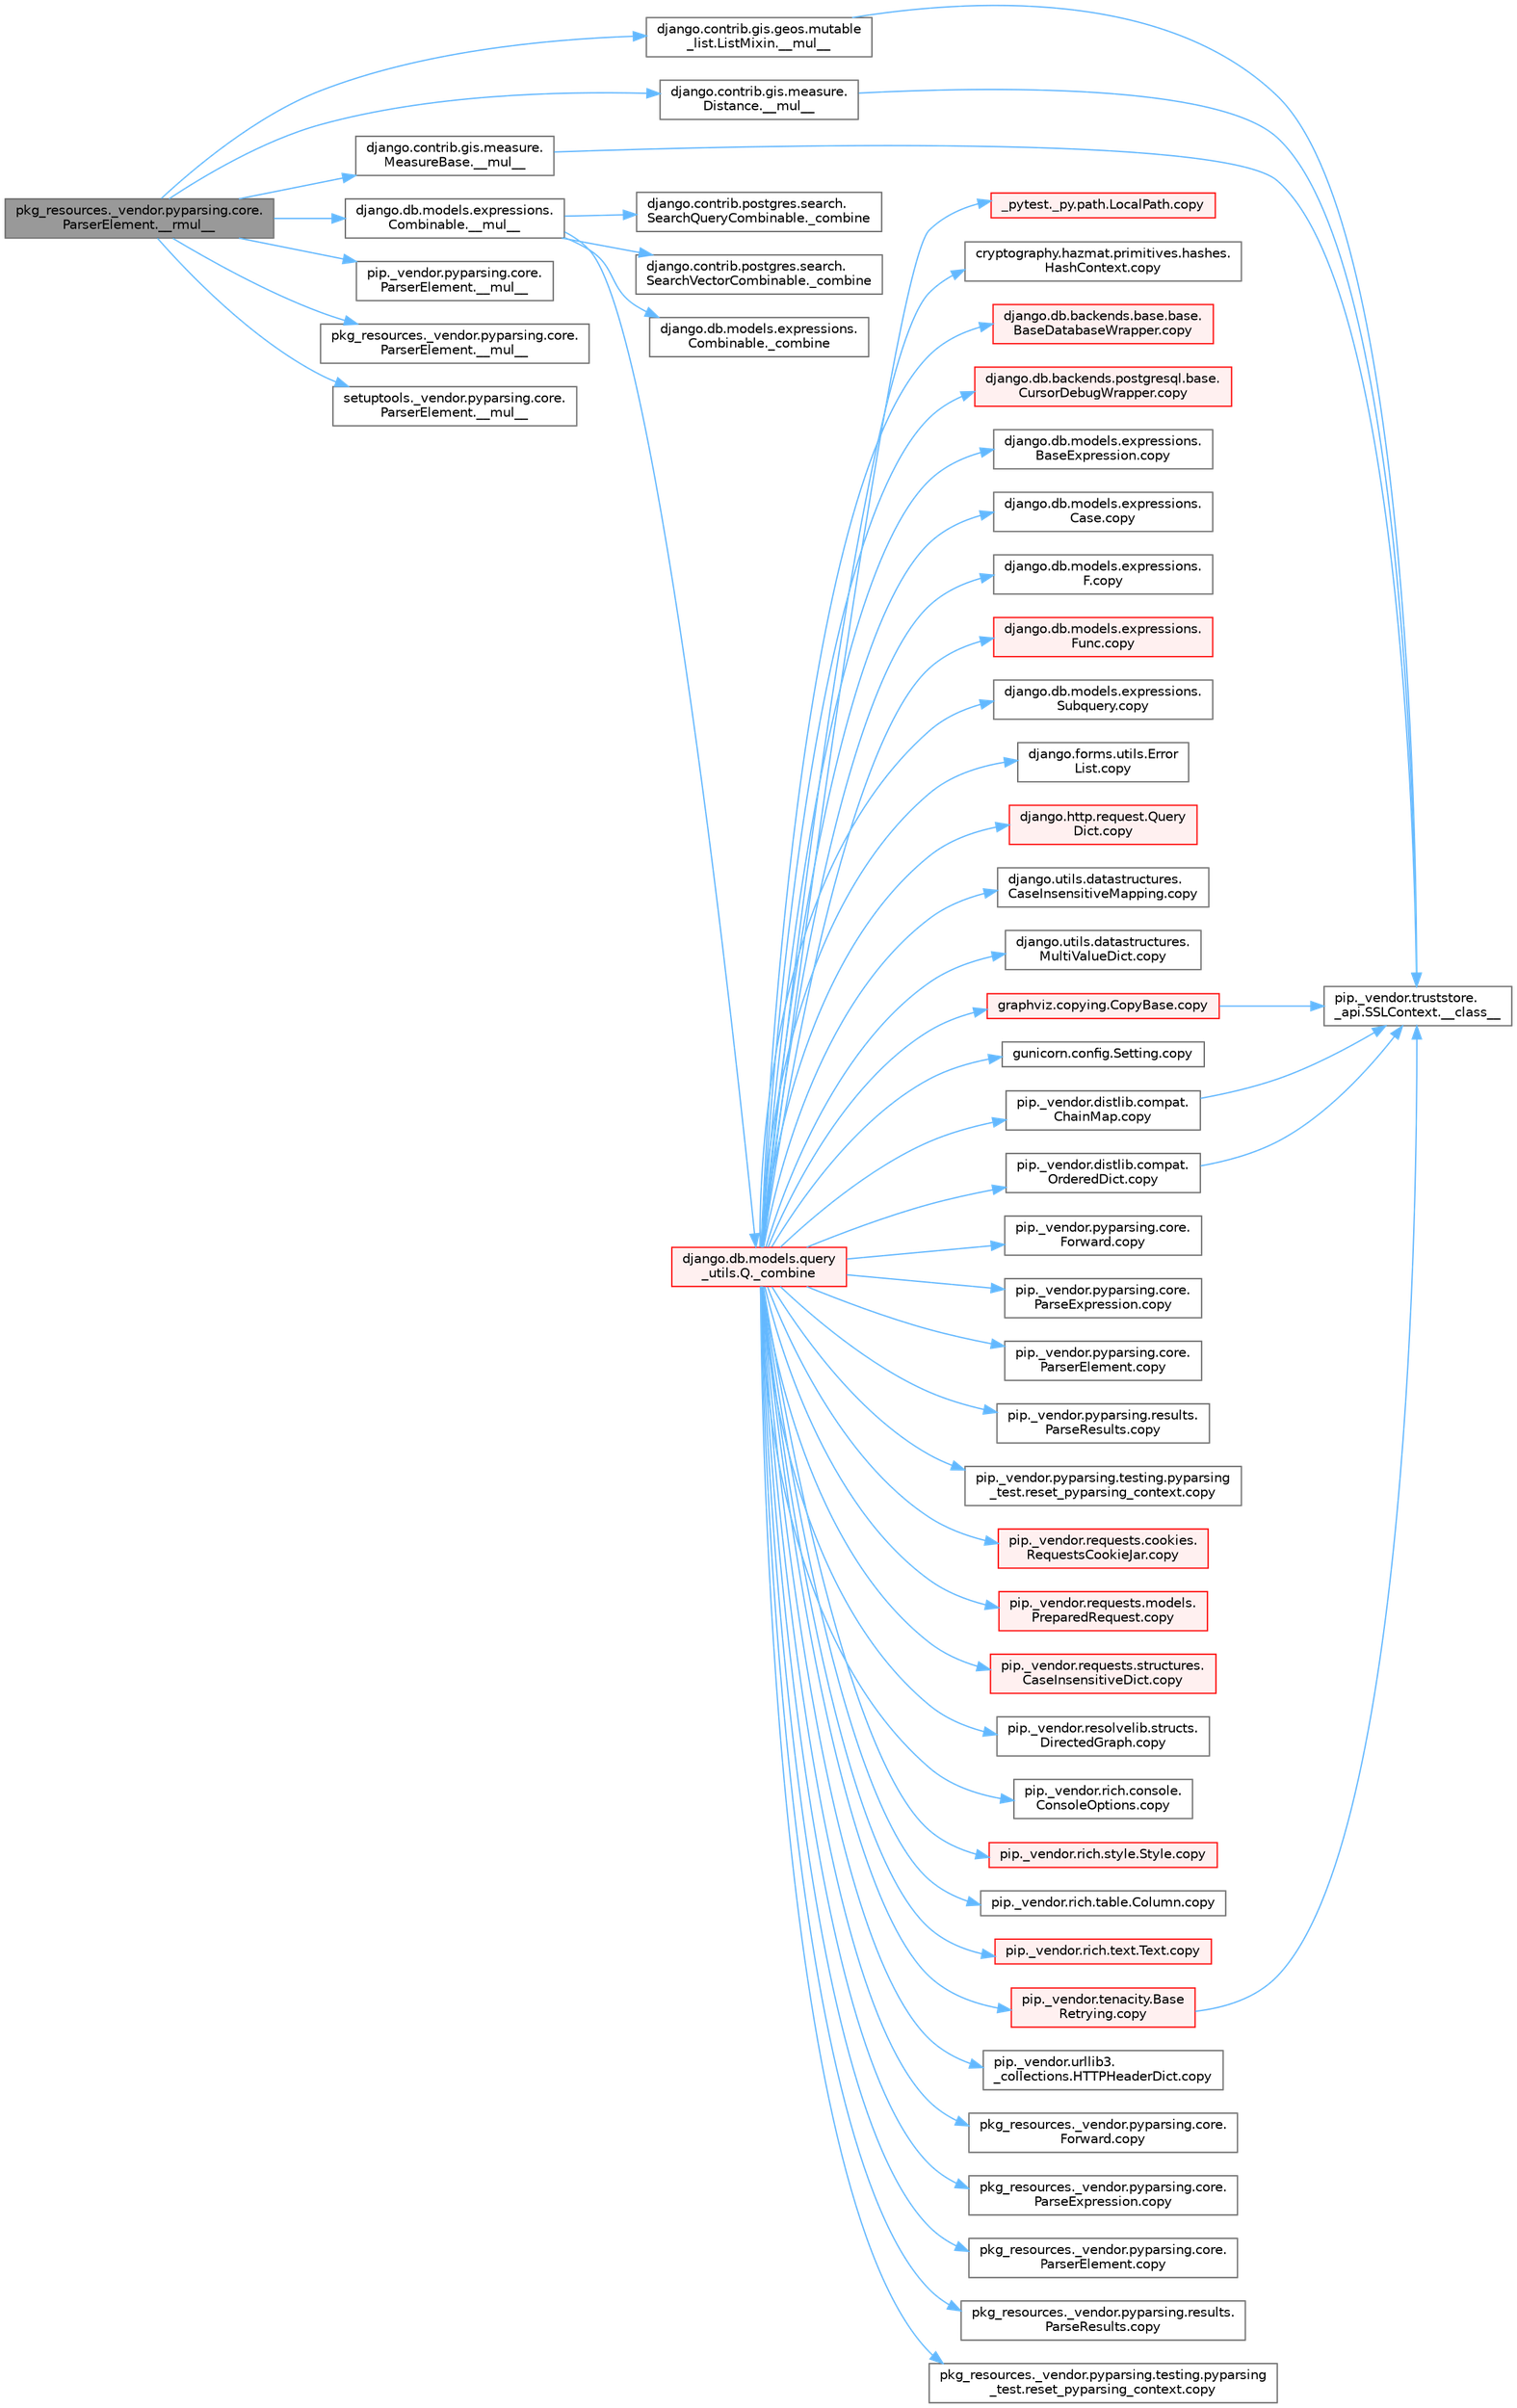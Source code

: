 digraph "pkg_resources._vendor.pyparsing.core.ParserElement.__rmul__"
{
 // LATEX_PDF_SIZE
  bgcolor="transparent";
  edge [fontname=Helvetica,fontsize=10,labelfontname=Helvetica,labelfontsize=10];
  node [fontname=Helvetica,fontsize=10,shape=box,height=0.2,width=0.4];
  rankdir="LR";
  Node1 [id="Node000001",label="pkg_resources._vendor.pyparsing.core.\lParserElement.__rmul__",height=0.2,width=0.4,color="gray40", fillcolor="grey60", style="filled", fontcolor="black",tooltip=" "];
  Node1 -> Node2 [id="edge1_Node000001_Node000002",color="steelblue1",style="solid",tooltip=" "];
  Node2 [id="Node000002",label="django.contrib.gis.geos.mutable\l_list.ListMixin.__mul__",height=0.2,width=0.4,color="grey40", fillcolor="white", style="filled",URL="$classdjango_1_1contrib_1_1gis_1_1geos_1_1mutable__list_1_1_list_mixin.html#a65ec623ca9e45659332cfe37a44f71b5",tooltip=" "];
  Node2 -> Node3 [id="edge2_Node000002_Node000003",color="steelblue1",style="solid",tooltip=" "];
  Node3 [id="Node000003",label="pip._vendor.truststore.\l_api.SSLContext.__class__",height=0.2,width=0.4,color="grey40", fillcolor="white", style="filled",URL="$classpip_1_1__vendor_1_1truststore_1_1__api_1_1_s_s_l_context.html#a530861514f31eabaa3f513557d6e66de",tooltip=" "];
  Node1 -> Node4 [id="edge3_Node000001_Node000004",color="steelblue1",style="solid",tooltip=" "];
  Node4 [id="Node000004",label="django.contrib.gis.measure.\lDistance.__mul__",height=0.2,width=0.4,color="grey40", fillcolor="white", style="filled",URL="$classdjango_1_1contrib_1_1gis_1_1measure_1_1_distance.html#ad3dfbecbb1ff310882b1d2ac777dec32",tooltip=" "];
  Node4 -> Node3 [id="edge4_Node000004_Node000003",color="steelblue1",style="solid",tooltip=" "];
  Node1 -> Node5 [id="edge5_Node000001_Node000005",color="steelblue1",style="solid",tooltip=" "];
  Node5 [id="Node000005",label="django.contrib.gis.measure.\lMeasureBase.__mul__",height=0.2,width=0.4,color="grey40", fillcolor="white", style="filled",URL="$classdjango_1_1contrib_1_1gis_1_1measure_1_1_measure_base.html#abfe39e56d3beec9b722828a3fb978ab9",tooltip=" "];
  Node5 -> Node3 [id="edge6_Node000005_Node000003",color="steelblue1",style="solid",tooltip=" "];
  Node1 -> Node6 [id="edge7_Node000001_Node000006",color="steelblue1",style="solid",tooltip=" "];
  Node6 [id="Node000006",label="django.db.models.expressions.\lCombinable.__mul__",height=0.2,width=0.4,color="grey40", fillcolor="white", style="filled",URL="$classdjango_1_1db_1_1models_1_1expressions_1_1_combinable.html#a18670e03ec4b2fc0eafb0782602b72ec",tooltip=" "];
  Node6 -> Node7 [id="edge8_Node000006_Node000007",color="steelblue1",style="solid",tooltip=" "];
  Node7 [id="Node000007",label="django.contrib.postgres.search.\lSearchQueryCombinable._combine",height=0.2,width=0.4,color="grey40", fillcolor="white", style="filled",URL="$classdjango_1_1contrib_1_1postgres_1_1search_1_1_search_query_combinable.html#abb7ad4ad4bec6eefe50957e94d7856f2",tooltip=" "];
  Node6 -> Node8 [id="edge9_Node000006_Node000008",color="steelblue1",style="solid",tooltip=" "];
  Node8 [id="Node000008",label="django.contrib.postgres.search.\lSearchVectorCombinable._combine",height=0.2,width=0.4,color="grey40", fillcolor="white", style="filled",URL="$classdjango_1_1contrib_1_1postgres_1_1search_1_1_search_vector_combinable.html#a329f1e8420a918bf56aec49d1656327e",tooltip=" "];
  Node6 -> Node9 [id="edge10_Node000006_Node000009",color="steelblue1",style="solid",tooltip=" "];
  Node9 [id="Node000009",label="django.db.models.expressions.\lCombinable._combine",height=0.2,width=0.4,color="grey40", fillcolor="white", style="filled",URL="$classdjango_1_1db_1_1models_1_1expressions_1_1_combinable.html#afc7daba011f43a45cce55385455c8176",tooltip=" "];
  Node6 -> Node10 [id="edge11_Node000006_Node000010",color="steelblue1",style="solid",tooltip=" "];
  Node10 [id="Node000010",label="django.db.models.query\l_utils.Q._combine",height=0.2,width=0.4,color="red", fillcolor="#FFF0F0", style="filled",URL="$classdjango_1_1db_1_1models_1_1query__utils_1_1_q.html#ade621b98231b73615e1aa3a726560c55",tooltip=" "];
  Node10 -> Node11 [id="edge12_Node000010_Node000011",color="steelblue1",style="solid",tooltip=" "];
  Node11 [id="Node000011",label="_pytest._py.path.LocalPath.copy",height=0.2,width=0.4,color="red", fillcolor="#FFF0F0", style="filled",URL="$class__pytest_1_1__py_1_1path_1_1_local_path.html#a9eeecae0b90a7147e6bf23d6ea8fc6c0",tooltip=" "];
  Node10 -> Node2297 [id="edge13_Node000010_Node002297",color="steelblue1",style="solid",tooltip=" "];
  Node2297 [id="Node002297",label="cryptography.hazmat.primitives.hashes.\lHashContext.copy",height=0.2,width=0.4,color="grey40", fillcolor="white", style="filled",URL="$classcryptography_1_1hazmat_1_1primitives_1_1hashes_1_1_hash_context.html#a9f9b30a47684d469cfdc3db7a7261ea1",tooltip=" "];
  Node10 -> Node2298 [id="edge14_Node000010_Node002298",color="steelblue1",style="solid",tooltip=" "];
  Node2298 [id="Node002298",label="django.db.backends.base.base.\lBaseDatabaseWrapper.copy",height=0.2,width=0.4,color="red", fillcolor="#FFF0F0", style="filled",URL="$classdjango_1_1db_1_1backends_1_1base_1_1base_1_1_base_database_wrapper.html#a655ed3d049ec9c35530e8819d28fdc62",tooltip=" "];
  Node10 -> Node2299 [id="edge15_Node000010_Node002299",color="steelblue1",style="solid",tooltip=" "];
  Node2299 [id="Node002299",label="django.db.backends.postgresql.base.\lCursorDebugWrapper.copy",height=0.2,width=0.4,color="red", fillcolor="#FFF0F0", style="filled",URL="$classdjango_1_1db_1_1backends_1_1postgresql_1_1base_1_1_cursor_debug_wrapper.html#a35ca6cc5e6e9ba970c3c3f7469be22ef",tooltip=" "];
  Node10 -> Node2301 [id="edge16_Node000010_Node002301",color="steelblue1",style="solid",tooltip=" "];
  Node2301 [id="Node002301",label="django.db.models.expressions.\lBaseExpression.copy",height=0.2,width=0.4,color="grey40", fillcolor="white", style="filled",URL="$classdjango_1_1db_1_1models_1_1expressions_1_1_base_expression.html#aeeb404c3f264e4a520308bad3b41fabf",tooltip=" "];
  Node10 -> Node2302 [id="edge17_Node000010_Node002302",color="steelblue1",style="solid",tooltip=" "];
  Node2302 [id="Node002302",label="django.db.models.expressions.\lCase.copy",height=0.2,width=0.4,color="grey40", fillcolor="white", style="filled",URL="$classdjango_1_1db_1_1models_1_1expressions_1_1_case.html#a98cff87cf380bd54d7c21cb381c64daf",tooltip=" "];
  Node10 -> Node2303 [id="edge18_Node000010_Node002303",color="steelblue1",style="solid",tooltip=" "];
  Node2303 [id="Node002303",label="django.db.models.expressions.\lF.copy",height=0.2,width=0.4,color="grey40", fillcolor="white", style="filled",URL="$classdjango_1_1db_1_1models_1_1expressions_1_1_f.html#a58698f9a53ce3133f53d1602cc551e1b",tooltip=" "];
  Node10 -> Node2304 [id="edge19_Node000010_Node002304",color="steelblue1",style="solid",tooltip=" "];
  Node2304 [id="Node002304",label="django.db.models.expressions.\lFunc.copy",height=0.2,width=0.4,color="red", fillcolor="#FFF0F0", style="filled",URL="$classdjango_1_1db_1_1models_1_1expressions_1_1_func.html#a6883d18f5aeb4398d367e841e6e21671",tooltip=" "];
  Node10 -> Node2305 [id="edge20_Node000010_Node002305",color="steelblue1",style="solid",tooltip=" "];
  Node2305 [id="Node002305",label="django.db.models.expressions.\lSubquery.copy",height=0.2,width=0.4,color="grey40", fillcolor="white", style="filled",URL="$classdjango_1_1db_1_1models_1_1expressions_1_1_subquery.html#a59363e529ff37aa5c16a09b76e6e6bf9",tooltip=" "];
  Node10 -> Node2306 [id="edge21_Node000010_Node002306",color="steelblue1",style="solid",tooltip=" "];
  Node2306 [id="Node002306",label="django.forms.utils.Error\lList.copy",height=0.2,width=0.4,color="grey40", fillcolor="white", style="filled",URL="$classdjango_1_1forms_1_1utils_1_1_error_list.html#a46176c1849362dd93ea227cfec28d1ff",tooltip=" "];
  Node10 -> Node2307 [id="edge22_Node000010_Node002307",color="steelblue1",style="solid",tooltip=" "];
  Node2307 [id="Node002307",label="django.http.request.Query\lDict.copy",height=0.2,width=0.4,color="red", fillcolor="#FFF0F0", style="filled",URL="$classdjango_1_1http_1_1request_1_1_query_dict.html#ada9e4956e62868c5587b9ffde7b358b5",tooltip=" "];
  Node10 -> Node2481 [id="edge23_Node000010_Node002481",color="steelblue1",style="solid",tooltip=" "];
  Node2481 [id="Node002481",label="django.utils.datastructures.\lCaseInsensitiveMapping.copy",height=0.2,width=0.4,color="grey40", fillcolor="white", style="filled",URL="$classdjango_1_1utils_1_1datastructures_1_1_case_insensitive_mapping.html#a89e52f7d943ef70ee9e2731a1bb25084",tooltip=" "];
  Node10 -> Node2482 [id="edge24_Node000010_Node002482",color="steelblue1",style="solid",tooltip=" "];
  Node2482 [id="Node002482",label="django.utils.datastructures.\lMultiValueDict.copy",height=0.2,width=0.4,color="grey40", fillcolor="white", style="filled",URL="$classdjango_1_1utils_1_1datastructures_1_1_multi_value_dict.html#aa04a15080bb2af3ac7cc3f4791a54786",tooltip=" "];
  Node10 -> Node2483 [id="edge25_Node000010_Node002483",color="steelblue1",style="solid",tooltip=" "];
  Node2483 [id="Node002483",label="graphviz.copying.CopyBase.copy",height=0.2,width=0.4,color="red", fillcolor="#FFF0F0", style="filled",URL="$classgraphviz_1_1copying_1_1_copy_base.html#a2f81c0dd9b8d1f25d9aebacfdb5ee284",tooltip=" "];
  Node2483 -> Node3 [id="edge26_Node002483_Node000003",color="steelblue1",style="solid",tooltip=" "];
  Node10 -> Node2494 [id="edge27_Node000010_Node002494",color="steelblue1",style="solid",tooltip=" "];
  Node2494 [id="Node002494",label="gunicorn.config.Setting.copy",height=0.2,width=0.4,color="grey40", fillcolor="white", style="filled",URL="$classgunicorn_1_1config_1_1_setting.html#a389321c9f9e3227638ce969dffdfc4dc",tooltip=" "];
  Node10 -> Node2495 [id="edge28_Node000010_Node002495",color="steelblue1",style="solid",tooltip=" "];
  Node2495 [id="Node002495",label="pip._vendor.distlib.compat.\lChainMap.copy",height=0.2,width=0.4,color="grey40", fillcolor="white", style="filled",URL="$classpip_1_1__vendor_1_1distlib_1_1compat_1_1_chain_map.html#a8146e2ccf536c708cb0b7a09ccf8c537",tooltip=" "];
  Node2495 -> Node3 [id="edge29_Node002495_Node000003",color="steelblue1",style="solid",tooltip=" "];
  Node10 -> Node2496 [id="edge30_Node000010_Node002496",color="steelblue1",style="solid",tooltip=" "];
  Node2496 [id="Node002496",label="pip._vendor.distlib.compat.\lOrderedDict.copy",height=0.2,width=0.4,color="grey40", fillcolor="white", style="filled",URL="$classpip_1_1__vendor_1_1distlib_1_1compat_1_1_ordered_dict.html#ae6088d806618f017e91d1bd2f61771dd",tooltip=" "];
  Node2496 -> Node3 [id="edge31_Node002496_Node000003",color="steelblue1",style="solid",tooltip=" "];
  Node10 -> Node2497 [id="edge32_Node000010_Node002497",color="steelblue1",style="solid",tooltip=" "];
  Node2497 [id="Node002497",label="pip._vendor.pyparsing.core.\lForward.copy",height=0.2,width=0.4,color="grey40", fillcolor="white", style="filled",URL="$classpip_1_1__vendor_1_1pyparsing_1_1core_1_1_forward.html#afd7e391f2f32fd6350b0e064728bc9a0",tooltip=" "];
  Node10 -> Node2498 [id="edge33_Node000010_Node002498",color="steelblue1",style="solid",tooltip=" "];
  Node2498 [id="Node002498",label="pip._vendor.pyparsing.core.\lParseExpression.copy",height=0.2,width=0.4,color="grey40", fillcolor="white", style="filled",URL="$classpip_1_1__vendor_1_1pyparsing_1_1core_1_1_parse_expression.html#a6c47c811bdb4ddebaa8635bd596d908c",tooltip=" "];
  Node10 -> Node2499 [id="edge34_Node000010_Node002499",color="steelblue1",style="solid",tooltip=" "];
  Node2499 [id="Node002499",label="pip._vendor.pyparsing.core.\lParserElement.copy",height=0.2,width=0.4,color="grey40", fillcolor="white", style="filled",URL="$classpip_1_1__vendor_1_1pyparsing_1_1core_1_1_parser_element.html#a90cf16d51d3eb590beb84714d46fd86e",tooltip=" "];
  Node10 -> Node2500 [id="edge35_Node000010_Node002500",color="steelblue1",style="solid",tooltip=" "];
  Node2500 [id="Node002500",label="pip._vendor.pyparsing.results.\lParseResults.copy",height=0.2,width=0.4,color="grey40", fillcolor="white", style="filled",URL="$classpip_1_1__vendor_1_1pyparsing_1_1results_1_1_parse_results.html#a943baafa125ab0ae889f20409bdc360c",tooltip=" "];
  Node10 -> Node2501 [id="edge36_Node000010_Node002501",color="steelblue1",style="solid",tooltip=" "];
  Node2501 [id="Node002501",label="pip._vendor.pyparsing.testing.pyparsing\l_test.reset_pyparsing_context.copy",height=0.2,width=0.4,color="grey40", fillcolor="white", style="filled",URL="$classpip_1_1__vendor_1_1pyparsing_1_1testing_1_1pyparsing__test_1_1reset__pyparsing__context.html#a8b358db76145f5a96a157c60b10c0042",tooltip=" "];
  Node10 -> Node2502 [id="edge37_Node000010_Node002502",color="steelblue1",style="solid",tooltip=" "];
  Node2502 [id="Node002502",label="pip._vendor.requests.cookies.\lRequestsCookieJar.copy",height=0.2,width=0.4,color="red", fillcolor="#FFF0F0", style="filled",URL="$classpip_1_1__vendor_1_1requests_1_1cookies_1_1_requests_cookie_jar.html#a6f55e74598cf9e2c383486aa1b4eb9ba",tooltip=" "];
  Node10 -> Node2504 [id="edge38_Node000010_Node002504",color="steelblue1",style="solid",tooltip=" "];
  Node2504 [id="Node002504",label="pip._vendor.requests.models.\lPreparedRequest.copy",height=0.2,width=0.4,color="red", fillcolor="#FFF0F0", style="filled",URL="$classpip_1_1__vendor_1_1requests_1_1models_1_1_prepared_request.html#a7548cd215dfcd985b529c710800d964a",tooltip=" "];
  Node10 -> Node2505 [id="edge39_Node000010_Node002505",color="steelblue1",style="solid",tooltip=" "];
  Node2505 [id="Node002505",label="pip._vendor.requests.structures.\lCaseInsensitiveDict.copy",height=0.2,width=0.4,color="red", fillcolor="#FFF0F0", style="filled",URL="$classpip_1_1__vendor_1_1requests_1_1structures_1_1_case_insensitive_dict.html#a2d80c1a56c57eb40550b30eb7d76c571",tooltip=" "];
  Node10 -> Node2506 [id="edge40_Node000010_Node002506",color="steelblue1",style="solid",tooltip=" "];
  Node2506 [id="Node002506",label="pip._vendor.resolvelib.structs.\lDirectedGraph.copy",height=0.2,width=0.4,color="grey40", fillcolor="white", style="filled",URL="$classpip_1_1__vendor_1_1resolvelib_1_1structs_1_1_directed_graph.html#ab782851de23ced11026378fd85cfcf7e",tooltip=" "];
  Node10 -> Node2507 [id="edge41_Node000010_Node002507",color="steelblue1",style="solid",tooltip=" "];
  Node2507 [id="Node002507",label="pip._vendor.rich.console.\lConsoleOptions.copy",height=0.2,width=0.4,color="grey40", fillcolor="white", style="filled",URL="$classpip_1_1__vendor_1_1rich_1_1console_1_1_console_options.html#afd4cbb05271ff8f3ca0e58617edf6a25",tooltip=" "];
  Node10 -> Node2508 [id="edge42_Node000010_Node002508",color="steelblue1",style="solid",tooltip=" "];
  Node2508 [id="Node002508",label="pip._vendor.rich.style.Style.copy",height=0.2,width=0.4,color="red", fillcolor="#FFF0F0", style="filled",URL="$classpip_1_1__vendor_1_1rich_1_1style_1_1_style.html#abba3761f0c189ce79a43f5feeefca1a8",tooltip=" "];
  Node10 -> Node2587 [id="edge43_Node000010_Node002587",color="steelblue1",style="solid",tooltip=" "];
  Node2587 [id="Node002587",label="pip._vendor.rich.table.Column.copy",height=0.2,width=0.4,color="grey40", fillcolor="white", style="filled",URL="$classpip_1_1__vendor_1_1rich_1_1table_1_1_column.html#a2faeacbd8890d591c70ad9a93d53b5fc",tooltip=" "];
  Node10 -> Node2588 [id="edge44_Node000010_Node002588",color="steelblue1",style="solid",tooltip=" "];
  Node2588 [id="Node002588",label="pip._vendor.rich.text.Text.copy",height=0.2,width=0.4,color="red", fillcolor="#FFF0F0", style="filled",URL="$classpip_1_1__vendor_1_1rich_1_1text_1_1_text.html#a93b228d0aa89aa63e6dfbaa40cb7619a",tooltip=" "];
  Node10 -> Node2589 [id="edge45_Node000010_Node002589",color="steelblue1",style="solid",tooltip=" "];
  Node2589 [id="Node002589",label="pip._vendor.tenacity.Base\lRetrying.copy",height=0.2,width=0.4,color="red", fillcolor="#FFF0F0", style="filled",URL="$classpip_1_1__vendor_1_1tenacity_1_1_base_retrying.html#a3b3c595a4448cf55ebb3d1f3660bea88",tooltip=" "];
  Node2589 -> Node3 [id="edge46_Node002589_Node000003",color="steelblue1",style="solid",tooltip=" "];
  Node10 -> Node2623 [id="edge47_Node000010_Node002623",color="steelblue1",style="solid",tooltip=" "];
  Node2623 [id="Node002623",label="pip._vendor.urllib3.\l_collections.HTTPHeaderDict.copy",height=0.2,width=0.4,color="grey40", fillcolor="white", style="filled",URL="$classpip_1_1__vendor_1_1urllib3_1_1__collections_1_1_h_t_t_p_header_dict.html#a5ae57d3926c44a25dc5c14fc9eb2296f",tooltip=" "];
  Node10 -> Node2624 [id="edge48_Node000010_Node002624",color="steelblue1",style="solid",tooltip=" "];
  Node2624 [id="Node002624",label="pkg_resources._vendor.pyparsing.core.\lForward.copy",height=0.2,width=0.4,color="grey40", fillcolor="white", style="filled",URL="$classpkg__resources_1_1__vendor_1_1pyparsing_1_1core_1_1_forward.html#a47d746032d91355693bdb05a8b11555a",tooltip=" "];
  Node10 -> Node2625 [id="edge49_Node000010_Node002625",color="steelblue1",style="solid",tooltip=" "];
  Node2625 [id="Node002625",label="pkg_resources._vendor.pyparsing.core.\lParseExpression.copy",height=0.2,width=0.4,color="grey40", fillcolor="white", style="filled",URL="$classpkg__resources_1_1__vendor_1_1pyparsing_1_1core_1_1_parse_expression.html#a77e73191b6e8457ca0c19626a4f576db",tooltip=" "];
  Node10 -> Node2626 [id="edge50_Node000010_Node002626",color="steelblue1",style="solid",tooltip=" "];
  Node2626 [id="Node002626",label="pkg_resources._vendor.pyparsing.core.\lParserElement.copy",height=0.2,width=0.4,color="grey40", fillcolor="white", style="filled",URL="$classpkg__resources_1_1__vendor_1_1pyparsing_1_1core_1_1_parser_element.html#a1d909c85c8a640c0f08a4f5dafd784ab",tooltip=" "];
  Node10 -> Node2627 [id="edge51_Node000010_Node002627",color="steelblue1",style="solid",tooltip=" "];
  Node2627 [id="Node002627",label="pkg_resources._vendor.pyparsing.results.\lParseResults.copy",height=0.2,width=0.4,color="grey40", fillcolor="white", style="filled",URL="$classpkg__resources_1_1__vendor_1_1pyparsing_1_1results_1_1_parse_results.html#a94b8e3d13fec3710bc2cffed5c8cb971",tooltip=" "];
  Node10 -> Node2628 [id="edge52_Node000010_Node002628",color="steelblue1",style="solid",tooltip=" "];
  Node2628 [id="Node002628",label="pkg_resources._vendor.pyparsing.testing.pyparsing\l_test.reset_pyparsing_context.copy",height=0.2,width=0.4,color="grey40", fillcolor="white", style="filled",URL="$classpkg__resources_1_1__vendor_1_1pyparsing_1_1testing_1_1pyparsing__test_1_1reset__pyparsing__context.html#a053a92e7c6fe306127d33b9a9aafcea6",tooltip=" "];
  Node1 -> Node4534 [id="edge53_Node000001_Node004534",color="steelblue1",style="solid",tooltip=" "];
  Node4534 [id="Node004534",label="pip._vendor.pyparsing.core.\lParserElement.__mul__",height=0.2,width=0.4,color="grey40", fillcolor="white", style="filled",URL="$classpip_1_1__vendor_1_1pyparsing_1_1core_1_1_parser_element.html#a5f60cf0f645d8ac147b852c24f16fe1e",tooltip=" "];
  Node1 -> Node4535 [id="edge54_Node000001_Node004535",color="steelblue1",style="solid",tooltip=" "];
  Node4535 [id="Node004535",label="pkg_resources._vendor.pyparsing.core.\lParserElement.__mul__",height=0.2,width=0.4,color="grey40", fillcolor="white", style="filled",URL="$classpkg__resources_1_1__vendor_1_1pyparsing_1_1core_1_1_parser_element.html#a8705858417b7906a5fa59dfeb1f4f3b8",tooltip=" "];
  Node1 -> Node4536 [id="edge55_Node000001_Node004536",color="steelblue1",style="solid",tooltip=" "];
  Node4536 [id="Node004536",label="setuptools._vendor.pyparsing.core.\lParserElement.__mul__",height=0.2,width=0.4,color="grey40", fillcolor="white", style="filled",URL="$classsetuptools_1_1__vendor_1_1pyparsing_1_1core_1_1_parser_element.html#a541da63307b565eb76dde19f8d544138",tooltip=" "];
}
